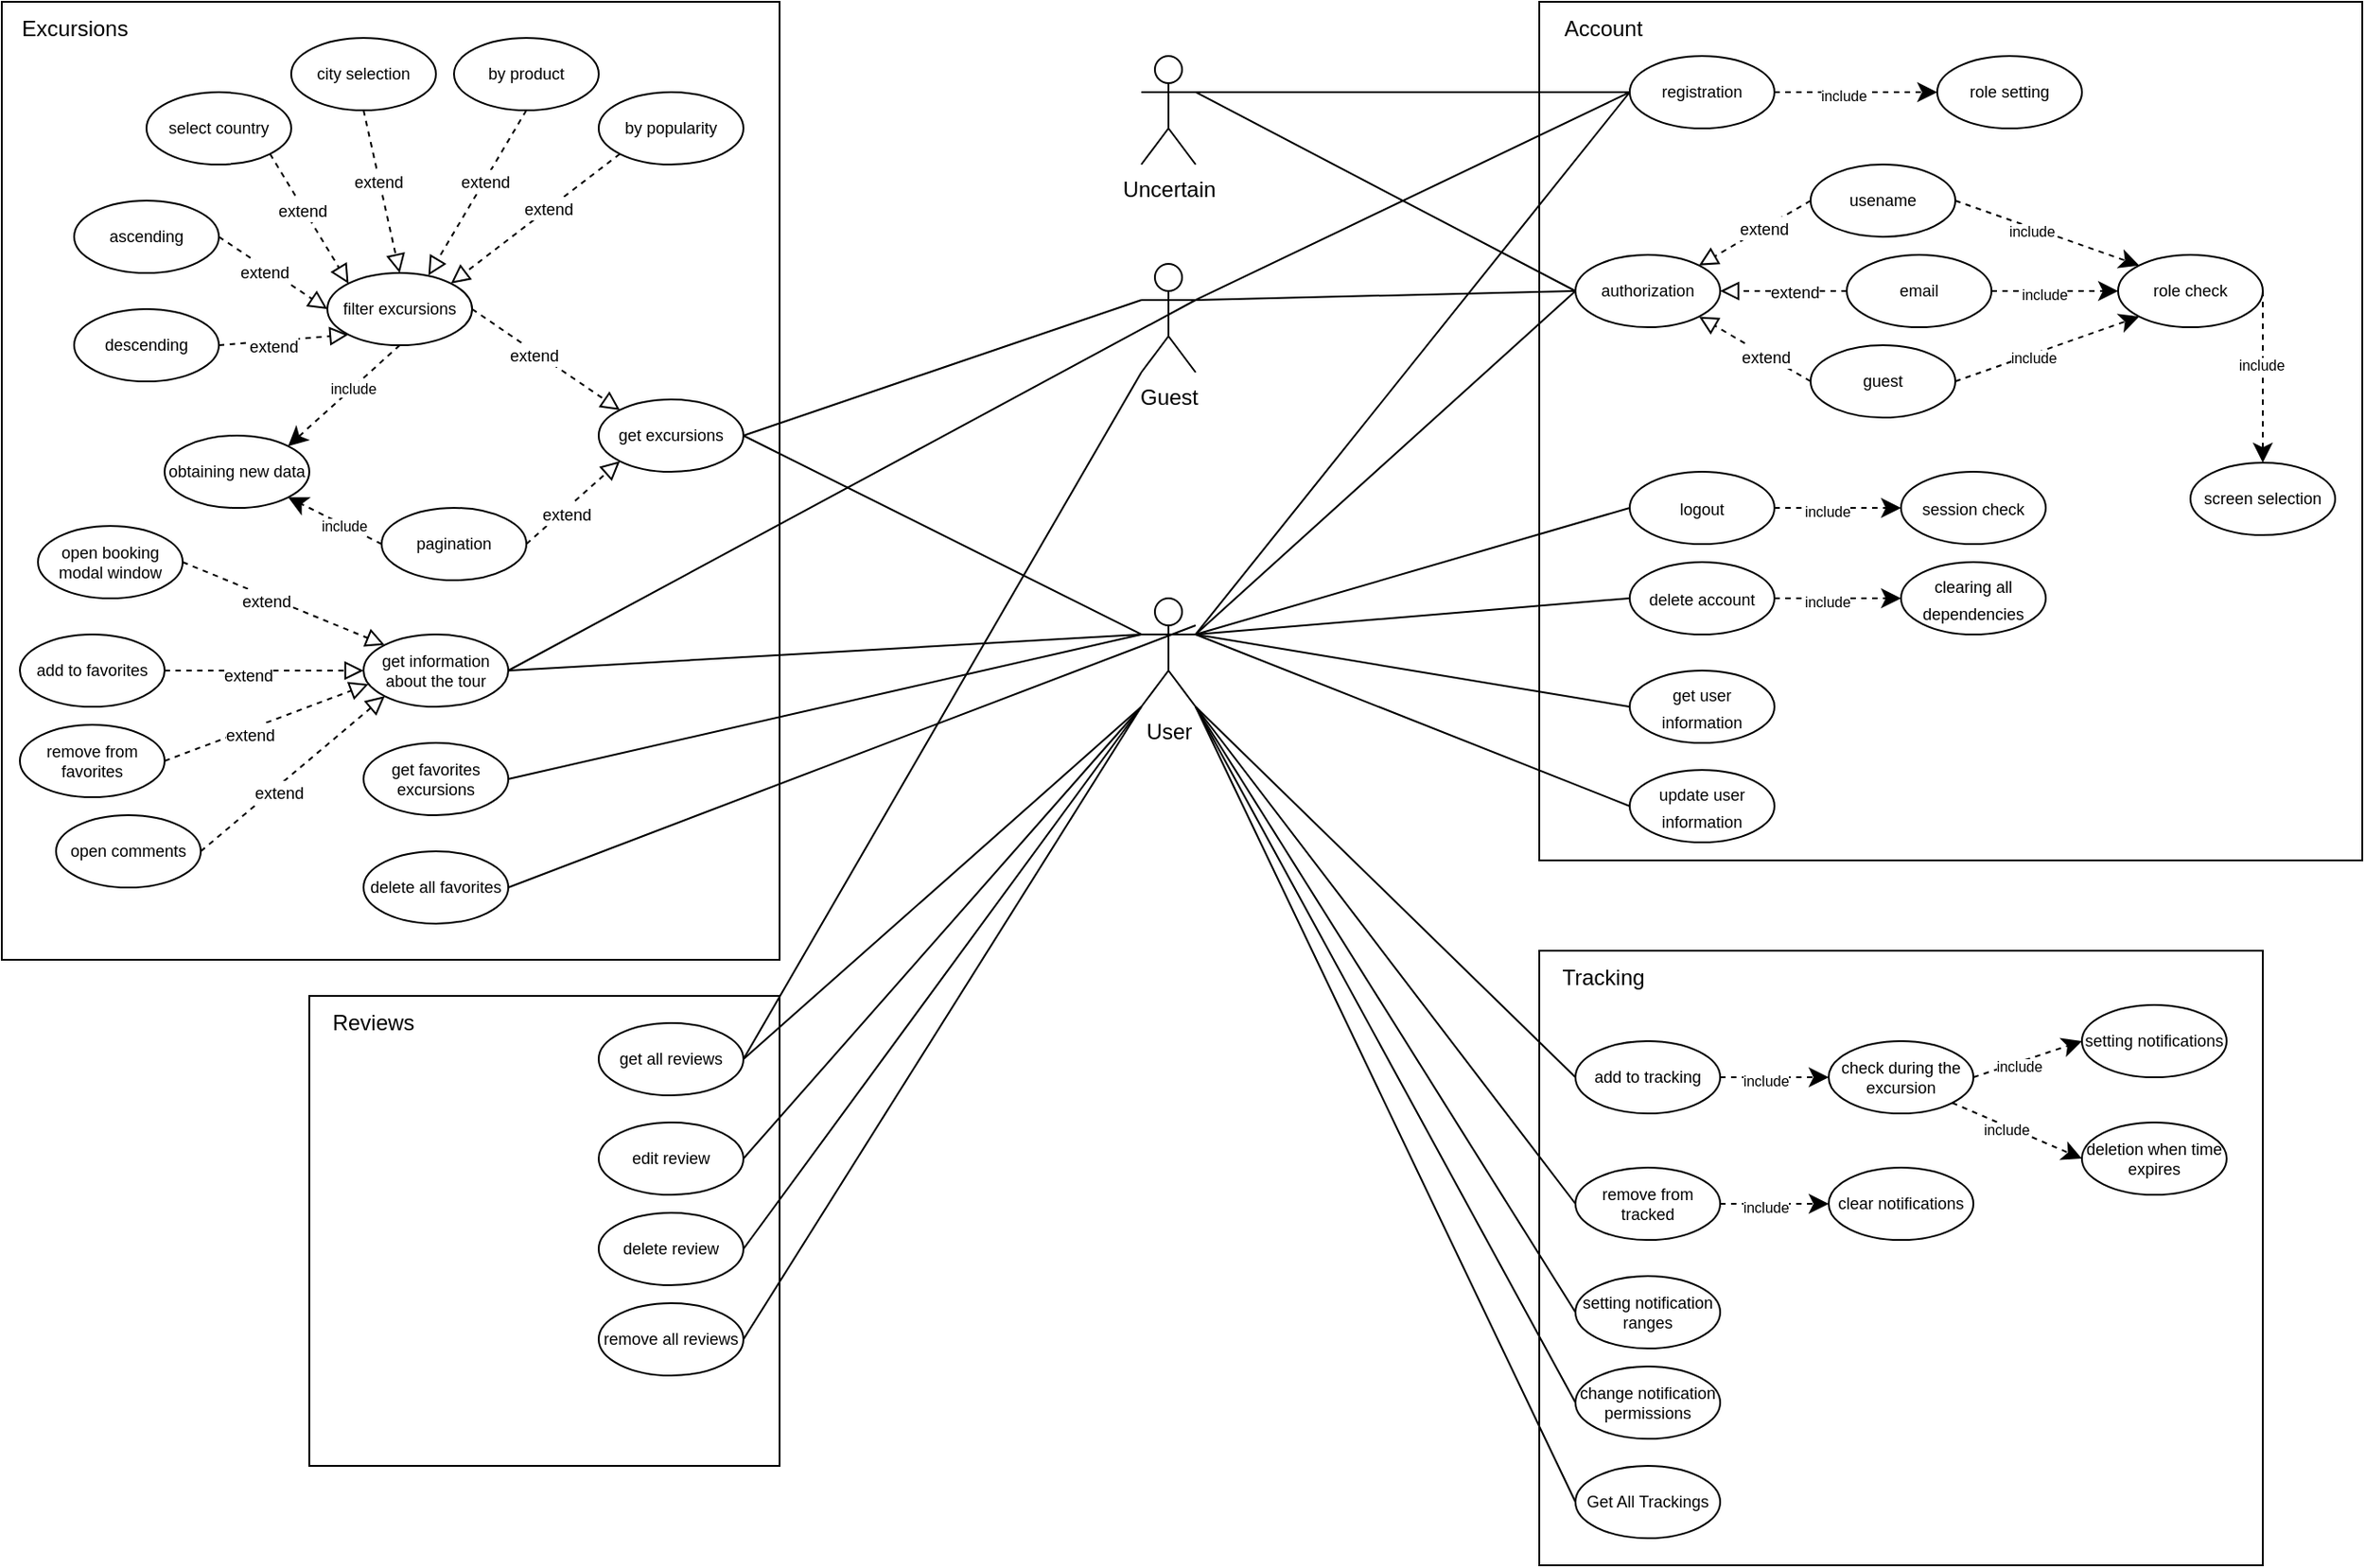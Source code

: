 <mxfile version="26.0.4">
  <diagram name="Страница — 1" id="2OBPxP7PNkvGcftw9HF-">
    <mxGraphModel dx="2514" dy="868" grid="1" gridSize="10" guides="1" tooltips="1" connect="1" arrows="1" fold="1" page="1" pageScale="1" pageWidth="827" pageHeight="1169" math="0" shadow="0">
      <root>
        <mxCell id="0" />
        <mxCell id="1" parent="0" />
        <mxCell id="ThtNLBCdlqUOlmanm6_U-172" value="" style="rounded=0;whiteSpace=wrap;html=1;" parent="1" vertex="1">
          <mxGeometry x="410" y="560" width="400" height="340" as="geometry" />
        </mxCell>
        <mxCell id="ThtNLBCdlqUOlmanm6_U-169" value="" style="rounded=0;whiteSpace=wrap;html=1;" parent="1" vertex="1">
          <mxGeometry x="410" y="35" width="455" height="475" as="geometry" />
        </mxCell>
        <mxCell id="ThtNLBCdlqUOlmanm6_U-167" value="" style="rounded=0;whiteSpace=wrap;html=1;" parent="1" vertex="1">
          <mxGeometry x="-440" y="35" width="430" height="530" as="geometry" />
        </mxCell>
        <mxCell id="ThtNLBCdlqUOlmanm6_U-164" value="" style="whiteSpace=wrap;html=1;aspect=fixed;" parent="1" vertex="1">
          <mxGeometry x="-270" y="585" width="260" height="260" as="geometry" />
        </mxCell>
        <mxCell id="ThtNLBCdlqUOlmanm6_U-4" style="rounded=0;orthogonalLoop=1;jettySize=auto;html=1;exitX=1;exitY=0.333;exitDx=0;exitDy=0;exitPerimeter=0;entryX=0;entryY=0.5;entryDx=0;entryDy=0;endArrow=none;endFill=0;" parent="1" source="ThtNLBCdlqUOlmanm6_U-1" target="ThtNLBCdlqUOlmanm6_U-2" edge="1">
          <mxGeometry relative="1" as="geometry" />
        </mxCell>
        <mxCell id="ThtNLBCdlqUOlmanm6_U-1" value="User" style="shape=umlActor;verticalLabelPosition=bottom;verticalAlign=top;html=1;outlineConnect=0;" parent="1" vertex="1">
          <mxGeometry x="190" y="365" width="30" height="60" as="geometry" />
        </mxCell>
        <mxCell id="ThtNLBCdlqUOlmanm6_U-2" value="&lt;font&gt;authorization&lt;/font&gt;" style="ellipse;whiteSpace=wrap;html=1;fontSize=9;" parent="1" vertex="1">
          <mxGeometry x="430" y="175" width="80" height="40" as="geometry" />
        </mxCell>
        <mxCell id="ThtNLBCdlqUOlmanm6_U-7" value="&lt;font&gt;usename&lt;/font&gt;" style="ellipse;whiteSpace=wrap;html=1;fontSize=9;" parent="1" vertex="1">
          <mxGeometry x="560" y="125" width="80" height="40" as="geometry" />
        </mxCell>
        <mxCell id="ThtNLBCdlqUOlmanm6_U-8" value="&lt;font&gt;email&lt;/font&gt;" style="ellipse;whiteSpace=wrap;html=1;fontSize=9;" parent="1" vertex="1">
          <mxGeometry x="580" y="175" width="80" height="40" as="geometry" />
        </mxCell>
        <mxCell id="ThtNLBCdlqUOlmanm6_U-11" value="&lt;font&gt;registration&lt;/font&gt;" style="ellipse;whiteSpace=wrap;html=1;fontSize=9;" parent="1" vertex="1">
          <mxGeometry x="460" y="65" width="80" height="40" as="geometry" />
        </mxCell>
        <mxCell id="ThtNLBCdlqUOlmanm6_U-12" style="rounded=0;orthogonalLoop=1;jettySize=auto;html=1;exitX=1;exitY=0.333;exitDx=0;exitDy=0;exitPerimeter=0;entryX=0;entryY=0.5;entryDx=0;entryDy=0;endArrow=none;endFill=0;" parent="1" source="ThtNLBCdlqUOlmanm6_U-1" target="ThtNLBCdlqUOlmanm6_U-11" edge="1">
          <mxGeometry relative="1" as="geometry">
            <mxPoint x="370" y="380" as="sourcePoint" />
            <mxPoint x="470" y="270" as="targetPoint" />
          </mxGeometry>
        </mxCell>
        <mxCell id="ThtNLBCdlqUOlmanm6_U-13" value="&lt;font&gt;guest&lt;/font&gt;" style="ellipse;whiteSpace=wrap;html=1;fontSize=9;" parent="1" vertex="1">
          <mxGeometry x="560" y="225" width="80" height="40" as="geometry" />
        </mxCell>
        <mxCell id="ThtNLBCdlqUOlmanm6_U-18" value="" style="endArrow=block;dashed=1;endFill=0;endSize=8;html=1;rounded=0;entryX=1;entryY=0;entryDx=0;entryDy=0;exitX=0;exitY=0.5;exitDx=0;exitDy=0;jumpSize=6;strokeWidth=1;startSize=6;" parent="1" source="ThtNLBCdlqUOlmanm6_U-7" target="ThtNLBCdlqUOlmanm6_U-2" edge="1">
          <mxGeometry width="160" relative="1" as="geometry">
            <mxPoint x="540" y="205" as="sourcePoint" />
            <mxPoint x="700" y="205" as="targetPoint" />
          </mxGeometry>
        </mxCell>
        <mxCell id="ThtNLBCdlqUOlmanm6_U-20" value="&lt;font style=&quot;font-size: 9px;&quot;&gt;extend&lt;/font&gt;" style="edgeLabel;html=1;align=center;verticalAlign=middle;resizable=0;points=[];" parent="ThtNLBCdlqUOlmanm6_U-18" vertex="1" connectable="0">
          <mxGeometry x="-0.172" y="-1" relative="1" as="geometry">
            <mxPoint y="1" as="offset" />
          </mxGeometry>
        </mxCell>
        <mxCell id="ThtNLBCdlqUOlmanm6_U-21" value="" style="endArrow=block;dashed=1;endFill=0;endSize=8;html=1;rounded=0;entryX=1;entryY=0.5;entryDx=0;entryDy=0;exitX=0;exitY=0.5;exitDx=0;exitDy=0;jumpSize=6;strokeWidth=1;startSize=6;" parent="1" source="ThtNLBCdlqUOlmanm6_U-8" target="ThtNLBCdlqUOlmanm6_U-2" edge="1">
          <mxGeometry width="160" relative="1" as="geometry">
            <mxPoint x="560" y="225" as="sourcePoint" />
            <mxPoint x="510" y="275" as="targetPoint" />
          </mxGeometry>
        </mxCell>
        <mxCell id="ThtNLBCdlqUOlmanm6_U-22" value="&lt;font style=&quot;font-size: 9px;&quot;&gt;extend&lt;/font&gt;" style="edgeLabel;html=1;align=center;verticalAlign=middle;resizable=0;points=[];" parent="ThtNLBCdlqUOlmanm6_U-21" vertex="1" connectable="0">
          <mxGeometry x="-0.172" y="-1" relative="1" as="geometry">
            <mxPoint y="1" as="offset" />
          </mxGeometry>
        </mxCell>
        <mxCell id="ThtNLBCdlqUOlmanm6_U-24" value="" style="endArrow=block;dashed=1;endFill=0;endSize=8;html=1;rounded=0;entryX=1;entryY=1;entryDx=0;entryDy=0;exitX=0;exitY=0.5;exitDx=0;exitDy=0;jumpSize=6;strokeWidth=1;startSize=6;" parent="1" source="ThtNLBCdlqUOlmanm6_U-13" target="ThtNLBCdlqUOlmanm6_U-2" edge="1">
          <mxGeometry width="160" relative="1" as="geometry">
            <mxPoint x="570" y="155" as="sourcePoint" />
            <mxPoint x="520" y="205" as="targetPoint" />
          </mxGeometry>
        </mxCell>
        <mxCell id="ThtNLBCdlqUOlmanm6_U-25" value="&lt;font style=&quot;font-size: 9px;&quot;&gt;extend&lt;/font&gt;" style="edgeLabel;html=1;align=center;verticalAlign=middle;resizable=0;points=[];" parent="ThtNLBCdlqUOlmanm6_U-24" vertex="1" connectable="0">
          <mxGeometry x="-0.172" y="-1" relative="1" as="geometry">
            <mxPoint y="1" as="offset" />
          </mxGeometry>
        </mxCell>
        <mxCell id="ThtNLBCdlqUOlmanm6_U-26" value="" style="endArrow=classic;dashed=1;endFill=1;endSize=8;html=1;rounded=0;entryX=0;entryY=1;entryDx=0;entryDy=0;exitX=1;exitY=0.5;exitDx=0;exitDy=0;jumpSize=6;strokeWidth=1;startSize=6;" parent="1" source="ThtNLBCdlqUOlmanm6_U-13" target="ThtNLBCdlqUOlmanm6_U-28" edge="1">
          <mxGeometry width="160" relative="1" as="geometry">
            <mxPoint x="770" y="325" as="sourcePoint" />
            <mxPoint x="720" y="275" as="targetPoint" />
          </mxGeometry>
        </mxCell>
        <mxCell id="ThtNLBCdlqUOlmanm6_U-27" value="&lt;font&gt;include&lt;/font&gt;" style="edgeLabel;html=1;align=center;verticalAlign=middle;resizable=0;points=[];fontSize=8;" parent="ThtNLBCdlqUOlmanm6_U-26" vertex="1" connectable="0">
          <mxGeometry x="-0.172" y="-1" relative="1" as="geometry">
            <mxPoint y="1" as="offset" />
          </mxGeometry>
        </mxCell>
        <mxCell id="ThtNLBCdlqUOlmanm6_U-28" value="&lt;font&gt;role check&lt;/font&gt;" style="ellipse;whiteSpace=wrap;html=1;fontSize=9;" parent="1" vertex="1">
          <mxGeometry x="730" y="175" width="80" height="40" as="geometry" />
        </mxCell>
        <mxCell id="ThtNLBCdlqUOlmanm6_U-30" value="" style="endArrow=classic;dashed=1;endFill=1;endSize=8;html=1;rounded=0;entryX=0;entryY=0.5;entryDx=0;entryDy=0;exitX=1;exitY=0.5;exitDx=0;exitDy=0;jumpSize=6;strokeWidth=1;startSize=6;" parent="1" source="ThtNLBCdlqUOlmanm6_U-8" target="ThtNLBCdlqUOlmanm6_U-28" edge="1">
          <mxGeometry width="160" relative="1" as="geometry">
            <mxPoint x="680" y="185" as="sourcePoint" />
            <mxPoint x="770" y="135" as="targetPoint" />
          </mxGeometry>
        </mxCell>
        <mxCell id="ThtNLBCdlqUOlmanm6_U-31" value="&lt;font&gt;include&lt;/font&gt;" style="edgeLabel;html=1;align=center;verticalAlign=middle;resizable=0;points=[];fontSize=8;" parent="ThtNLBCdlqUOlmanm6_U-30" vertex="1" connectable="0">
          <mxGeometry x="-0.172" y="-1" relative="1" as="geometry">
            <mxPoint y="1" as="offset" />
          </mxGeometry>
        </mxCell>
        <mxCell id="ThtNLBCdlqUOlmanm6_U-32" value="" style="endArrow=classic;dashed=1;endFill=1;endSize=8;html=1;rounded=0;entryX=0.5;entryY=0;entryDx=0;entryDy=0;exitX=1;exitY=0.5;exitDx=0;exitDy=0;jumpSize=6;strokeWidth=1;startSize=6;" parent="1" source="ThtNLBCdlqUOlmanm6_U-28" target="ThtNLBCdlqUOlmanm6_U-34" edge="1">
          <mxGeometry width="160" relative="1" as="geometry">
            <mxPoint x="797.0" y="129.14" as="sourcePoint" />
            <mxPoint x="898.716" y="164.998" as="targetPoint" />
          </mxGeometry>
        </mxCell>
        <mxCell id="ThtNLBCdlqUOlmanm6_U-33" value="&lt;font&gt;include&lt;/font&gt;" style="edgeLabel;html=1;align=center;verticalAlign=middle;resizable=0;points=[];fontSize=8;" parent="ThtNLBCdlqUOlmanm6_U-32" vertex="1" connectable="0">
          <mxGeometry x="-0.172" y="-1" relative="1" as="geometry">
            <mxPoint y="1" as="offset" />
          </mxGeometry>
        </mxCell>
        <mxCell id="ThtNLBCdlqUOlmanm6_U-34" value="&lt;font&gt;screen selection&lt;/font&gt;" style="ellipse;whiteSpace=wrap;html=1;fontSize=9;" parent="1" vertex="1">
          <mxGeometry x="770" y="290" width="80" height="40" as="geometry" />
        </mxCell>
        <mxCell id="ThtNLBCdlqUOlmanm6_U-35" value="" style="endArrow=classic;dashed=1;endFill=1;endSize=8;html=1;rounded=0;entryX=0;entryY=0;entryDx=0;entryDy=0;exitX=1;exitY=0.5;exitDx=0;exitDy=0;jumpSize=6;strokeWidth=1;startSize=6;" parent="1" source="ThtNLBCdlqUOlmanm6_U-7" target="ThtNLBCdlqUOlmanm6_U-28" edge="1">
          <mxGeometry width="160" relative="1" as="geometry">
            <mxPoint x="650" y="155" as="sourcePoint" />
            <mxPoint x="752" y="191" as="targetPoint" />
          </mxGeometry>
        </mxCell>
        <mxCell id="ThtNLBCdlqUOlmanm6_U-36" value="&lt;font&gt;include&lt;/font&gt;" style="edgeLabel;html=1;align=center;verticalAlign=middle;resizable=0;points=[];fontSize=8;" parent="ThtNLBCdlqUOlmanm6_U-35" vertex="1" connectable="0">
          <mxGeometry x="-0.172" y="-1" relative="1" as="geometry">
            <mxPoint y="1" as="offset" />
          </mxGeometry>
        </mxCell>
        <mxCell id="ThtNLBCdlqUOlmanm6_U-38" value="" style="endArrow=classic;dashed=1;endFill=1;endSize=8;html=1;rounded=0;jumpSize=6;strokeWidth=1;startSize=6;exitX=1;exitY=0.5;exitDx=0;exitDy=0;entryX=0;entryY=0.5;entryDx=0;entryDy=0;" parent="1" source="ThtNLBCdlqUOlmanm6_U-11" target="ThtNLBCdlqUOlmanm6_U-41" edge="1">
          <mxGeometry width="160" relative="1" as="geometry">
            <mxPoint x="650" y="85" as="sourcePoint" />
            <mxPoint x="660" y="115" as="targetPoint" />
          </mxGeometry>
        </mxCell>
        <mxCell id="ThtNLBCdlqUOlmanm6_U-39" value="&lt;font&gt;include&lt;/font&gt;" style="edgeLabel;html=1;align=center;verticalAlign=middle;resizable=0;points=[];fontSize=8;" parent="ThtNLBCdlqUOlmanm6_U-38" vertex="1" connectable="0">
          <mxGeometry x="-0.172" y="-1" relative="1" as="geometry">
            <mxPoint y="1" as="offset" />
          </mxGeometry>
        </mxCell>
        <mxCell id="ThtNLBCdlqUOlmanm6_U-41" value="&lt;font&gt;role setting&lt;/font&gt;" style="ellipse;whiteSpace=wrap;html=1;fontSize=9;" parent="1" vertex="1">
          <mxGeometry x="630" y="65" width="80" height="40" as="geometry" />
        </mxCell>
        <mxCell id="ThtNLBCdlqUOlmanm6_U-42" value="&lt;font style=&quot;font-size: 9px;&quot;&gt;logout&lt;/font&gt;" style="ellipse;whiteSpace=wrap;html=1;" parent="1" vertex="1">
          <mxGeometry x="460" y="295" width="80" height="40" as="geometry" />
        </mxCell>
        <mxCell id="ThtNLBCdlqUOlmanm6_U-43" value="&lt;font style=&quot;font-size: 9px;&quot;&gt;delete account&lt;/font&gt;" style="ellipse;whiteSpace=wrap;html=1;" parent="1" vertex="1">
          <mxGeometry x="460" y="345" width="80" height="40" as="geometry" />
        </mxCell>
        <mxCell id="ThtNLBCdlqUOlmanm6_U-44" style="rounded=0;orthogonalLoop=1;jettySize=auto;html=1;exitX=1;exitY=0.333;exitDx=0;exitDy=0;exitPerimeter=0;entryX=0;entryY=0.5;entryDx=0;entryDy=0;endArrow=none;endFill=0;" parent="1" source="ThtNLBCdlqUOlmanm6_U-1" target="ThtNLBCdlqUOlmanm6_U-42" edge="1">
          <mxGeometry relative="1" as="geometry">
            <mxPoint x="370" y="380" as="sourcePoint" />
            <mxPoint x="470" y="270" as="targetPoint" />
          </mxGeometry>
        </mxCell>
        <mxCell id="ThtNLBCdlqUOlmanm6_U-45" style="rounded=0;orthogonalLoop=1;jettySize=auto;html=1;exitX=1;exitY=0.333;exitDx=0;exitDy=0;exitPerimeter=0;entryX=0;entryY=0.5;entryDx=0;entryDy=0;endArrow=none;endFill=0;" parent="1" source="ThtNLBCdlqUOlmanm6_U-1" target="ThtNLBCdlqUOlmanm6_U-43" edge="1">
          <mxGeometry relative="1" as="geometry">
            <mxPoint x="370" y="380" as="sourcePoint" />
            <mxPoint x="470" y="410" as="targetPoint" />
          </mxGeometry>
        </mxCell>
        <mxCell id="ThtNLBCdlqUOlmanm6_U-46" value="" style="endArrow=classic;dashed=1;endFill=1;endSize=8;html=1;rounded=0;jumpSize=6;strokeWidth=1;startSize=6;exitX=1;exitY=0.5;exitDx=0;exitDy=0;entryX=0;entryY=0.5;entryDx=0;entryDy=0;" parent="1" source="ThtNLBCdlqUOlmanm6_U-42" target="ThtNLBCdlqUOlmanm6_U-48" edge="1">
          <mxGeometry width="160" relative="1" as="geometry">
            <mxPoint x="570" y="355" as="sourcePoint" />
            <mxPoint x="660" y="345" as="targetPoint" />
          </mxGeometry>
        </mxCell>
        <mxCell id="ThtNLBCdlqUOlmanm6_U-47" value="&lt;font&gt;include&lt;/font&gt;" style="edgeLabel;html=1;align=center;verticalAlign=middle;resizable=0;points=[];fontSize=8;" parent="ThtNLBCdlqUOlmanm6_U-46" vertex="1" connectable="0">
          <mxGeometry x="-0.172" y="-1" relative="1" as="geometry">
            <mxPoint y="1" as="offset" />
          </mxGeometry>
        </mxCell>
        <mxCell id="ThtNLBCdlqUOlmanm6_U-48" value="&lt;font style=&quot;font-size: 9px;&quot;&gt;session check&lt;/font&gt;" style="ellipse;whiteSpace=wrap;html=1;" parent="1" vertex="1">
          <mxGeometry x="610" y="295" width="80" height="40" as="geometry" />
        </mxCell>
        <mxCell id="ThtNLBCdlqUOlmanm6_U-49" value="" style="endArrow=classic;dashed=1;endFill=1;endSize=8;html=1;rounded=0;jumpSize=6;strokeWidth=1;startSize=6;exitX=1;exitY=0.5;exitDx=0;exitDy=0;entryX=0;entryY=0.5;entryDx=0;entryDy=0;" parent="1" source="ThtNLBCdlqUOlmanm6_U-43" target="ThtNLBCdlqUOlmanm6_U-51" edge="1">
          <mxGeometry width="160" relative="1" as="geometry">
            <mxPoint x="550" y="335" as="sourcePoint" />
            <mxPoint x="620" y="335" as="targetPoint" />
          </mxGeometry>
        </mxCell>
        <mxCell id="ThtNLBCdlqUOlmanm6_U-50" value="&lt;font&gt;include&lt;/font&gt;" style="edgeLabel;html=1;align=center;verticalAlign=middle;resizable=0;points=[];fontSize=8;" parent="ThtNLBCdlqUOlmanm6_U-49" vertex="1" connectable="0">
          <mxGeometry x="-0.172" y="-1" relative="1" as="geometry">
            <mxPoint y="1" as="offset" />
          </mxGeometry>
        </mxCell>
        <mxCell id="ThtNLBCdlqUOlmanm6_U-51" value="&lt;font style=&quot;font-size: 9px;&quot;&gt;clearing all dependencies&lt;/font&gt;" style="ellipse;whiteSpace=wrap;html=1;" parent="1" vertex="1">
          <mxGeometry x="610" y="345" width="80" height="40" as="geometry" />
        </mxCell>
        <mxCell id="ThtNLBCdlqUOlmanm6_U-52" value="&lt;font style=&quot;font-size: 9px;&quot;&gt;get user information&lt;/font&gt;" style="ellipse;whiteSpace=wrap;html=1;" parent="1" vertex="1">
          <mxGeometry x="460" y="405" width="80" height="40" as="geometry" />
        </mxCell>
        <mxCell id="ThtNLBCdlqUOlmanm6_U-53" style="rounded=0;orthogonalLoop=1;jettySize=auto;html=1;exitX=1;exitY=0.333;exitDx=0;exitDy=0;exitPerimeter=0;entryX=0;entryY=0.5;entryDx=0;entryDy=0;endArrow=none;endFill=0;" parent="1" source="ThtNLBCdlqUOlmanm6_U-1" target="ThtNLBCdlqUOlmanm6_U-52" edge="1">
          <mxGeometry relative="1" as="geometry">
            <mxPoint x="370" y="380" as="sourcePoint" />
            <mxPoint x="470" y="460" as="targetPoint" />
          </mxGeometry>
        </mxCell>
        <mxCell id="ThtNLBCdlqUOlmanm6_U-54" value="&lt;font style=&quot;font-size: 9px;&quot;&gt;update user information&lt;/font&gt;" style="ellipse;whiteSpace=wrap;html=1;" parent="1" vertex="1">
          <mxGeometry x="460" y="460" width="80" height="40" as="geometry" />
        </mxCell>
        <mxCell id="ThtNLBCdlqUOlmanm6_U-55" style="rounded=0;orthogonalLoop=1;jettySize=auto;html=1;endArrow=none;endFill=0;exitX=1;exitY=0.333;exitDx=0;exitDy=0;exitPerimeter=0;entryX=0;entryY=0.5;entryDx=0;entryDy=0;" parent="1" source="ThtNLBCdlqUOlmanm6_U-1" target="ThtNLBCdlqUOlmanm6_U-54" edge="1">
          <mxGeometry relative="1" as="geometry">
            <mxPoint x="370" y="440" as="sourcePoint" />
            <mxPoint x="460" y="600" as="targetPoint" />
          </mxGeometry>
        </mxCell>
        <mxCell id="ThtNLBCdlqUOlmanm6_U-56" value="Guest" style="shape=umlActor;verticalLabelPosition=bottom;verticalAlign=top;html=1;outlineConnect=0;" parent="1" vertex="1">
          <mxGeometry x="190" y="180" width="30" height="60" as="geometry" />
        </mxCell>
        <mxCell id="ThtNLBCdlqUOlmanm6_U-59" value="Uncertain" style="shape=umlActor;verticalLabelPosition=bottom;verticalAlign=top;html=1;outlineConnect=0;" parent="1" vertex="1">
          <mxGeometry x="190" y="65" width="30" height="60" as="geometry" />
        </mxCell>
        <mxCell id="ThtNLBCdlqUOlmanm6_U-62" style="rounded=0;orthogonalLoop=1;jettySize=auto;html=1;exitX=1;exitY=0.333;exitDx=0;exitDy=0;exitPerimeter=0;entryX=0;entryY=0.5;entryDx=0;entryDy=0;endArrow=none;endFill=0;" parent="1" source="ThtNLBCdlqUOlmanm6_U-59" target="ThtNLBCdlqUOlmanm6_U-11" edge="1">
          <mxGeometry relative="1" as="geometry">
            <mxPoint x="370" y="380" as="sourcePoint" />
            <mxPoint x="470" y="150" as="targetPoint" />
          </mxGeometry>
        </mxCell>
        <mxCell id="ThtNLBCdlqUOlmanm6_U-63" style="rounded=0;orthogonalLoop=1;jettySize=auto;html=1;exitX=1;exitY=0.333;exitDx=0;exitDy=0;exitPerimeter=0;entryX=0;entryY=0.5;entryDx=0;entryDy=0;endArrow=none;endFill=0;" parent="1" source="ThtNLBCdlqUOlmanm6_U-59" target="ThtNLBCdlqUOlmanm6_U-2" edge="1">
          <mxGeometry relative="1" as="geometry">
            <mxPoint x="360" y="220" as="sourcePoint" />
            <mxPoint x="470" y="380" as="targetPoint" />
          </mxGeometry>
        </mxCell>
        <mxCell id="ThtNLBCdlqUOlmanm6_U-65" style="rounded=0;orthogonalLoop=1;jettySize=auto;html=1;exitX=1;exitY=0.333;exitDx=0;exitDy=0;exitPerimeter=0;entryX=0;entryY=0.5;entryDx=0;entryDy=0;endArrow=none;endFill=0;" parent="1" source="ThtNLBCdlqUOlmanm6_U-56" target="ThtNLBCdlqUOlmanm6_U-11" edge="1">
          <mxGeometry relative="1" as="geometry">
            <mxPoint x="370" y="210" as="sourcePoint" />
            <mxPoint x="470" y="150" as="targetPoint" />
          </mxGeometry>
        </mxCell>
        <mxCell id="ThtNLBCdlqUOlmanm6_U-66" style="rounded=0;orthogonalLoop=1;jettySize=auto;html=1;exitX=1;exitY=0.333;exitDx=0;exitDy=0;exitPerimeter=0;entryX=0;entryY=0.5;entryDx=0;entryDy=0;endArrow=none;endFill=0;" parent="1" source="ThtNLBCdlqUOlmanm6_U-56" target="ThtNLBCdlqUOlmanm6_U-2" edge="1">
          <mxGeometry relative="1" as="geometry">
            <mxPoint x="245" y="220" as="sourcePoint" />
            <mxPoint x="470" y="150" as="targetPoint" />
          </mxGeometry>
        </mxCell>
        <mxCell id="ThtNLBCdlqUOlmanm6_U-67" value="&lt;font&gt;get excursions&lt;/font&gt;" style="ellipse;whiteSpace=wrap;html=1;fontSize=9;" parent="1" vertex="1">
          <mxGeometry x="-110" y="255" width="80" height="40" as="geometry" />
        </mxCell>
        <mxCell id="ThtNLBCdlqUOlmanm6_U-72" style="rounded=0;orthogonalLoop=1;jettySize=auto;html=1;exitX=1;exitY=0.5;exitDx=0;exitDy=0;entryX=0;entryY=0.333;entryDx=0;entryDy=0;endArrow=none;endFill=0;entryPerimeter=0;" parent="1" source="ThtNLBCdlqUOlmanm6_U-67" target="ThtNLBCdlqUOlmanm6_U-56" edge="1">
          <mxGeometry relative="1" as="geometry">
            <mxPoint x="245" y="220" as="sourcePoint" />
            <mxPoint x="470" y="270" as="targetPoint" />
          </mxGeometry>
        </mxCell>
        <mxCell id="ThtNLBCdlqUOlmanm6_U-73" style="rounded=0;orthogonalLoop=1;jettySize=auto;html=1;exitX=1;exitY=0.5;exitDx=0;exitDy=0;entryX=0;entryY=0.333;entryDx=0;entryDy=0;endArrow=none;endFill=0;entryPerimeter=0;" parent="1" source="ThtNLBCdlqUOlmanm6_U-67" target="ThtNLBCdlqUOlmanm6_U-1" edge="1">
          <mxGeometry relative="1" as="geometry">
            <mxPoint x="110" y="280" as="sourcePoint" />
            <mxPoint x="230" y="210" as="targetPoint" />
          </mxGeometry>
        </mxCell>
        <mxCell id="ThtNLBCdlqUOlmanm6_U-74" value="filter excursions" style="ellipse;whiteSpace=wrap;html=1;fontSize=9;" parent="1" vertex="1">
          <mxGeometry x="-260" y="185" width="80" height="40" as="geometry" />
        </mxCell>
        <mxCell id="ThtNLBCdlqUOlmanm6_U-78" value="city ​​selection" style="ellipse;whiteSpace=wrap;html=1;fontSize=9;" parent="1" vertex="1">
          <mxGeometry x="-280" y="55" width="80" height="40" as="geometry" />
        </mxCell>
        <mxCell id="ThtNLBCdlqUOlmanm6_U-79" value="select country" style="ellipse;whiteSpace=wrap;html=1;fontSize=9;" parent="1" vertex="1">
          <mxGeometry x="-360" y="85" width="80" height="40" as="geometry" />
        </mxCell>
        <mxCell id="ThtNLBCdlqUOlmanm6_U-80" value="ascending" style="ellipse;whiteSpace=wrap;html=1;fontSize=9;" parent="1" vertex="1">
          <mxGeometry x="-400" y="145" width="80" height="40" as="geometry" />
        </mxCell>
        <mxCell id="ThtNLBCdlqUOlmanm6_U-81" value="descending" style="ellipse;whiteSpace=wrap;html=1;fontSize=9;" parent="1" vertex="1">
          <mxGeometry x="-400" y="205" width="80" height="40" as="geometry" />
        </mxCell>
        <mxCell id="ThtNLBCdlqUOlmanm6_U-82" value="by popularity" style="ellipse;whiteSpace=wrap;html=1;fontSize=9;" parent="1" vertex="1">
          <mxGeometry x="-110" y="85" width="80" height="40" as="geometry" />
        </mxCell>
        <mxCell id="ThtNLBCdlqUOlmanm6_U-83" value="by product" style="ellipse;whiteSpace=wrap;html=1;fontSize=9;" parent="1" vertex="1">
          <mxGeometry x="-190" y="55" width="80" height="40" as="geometry" />
        </mxCell>
        <mxCell id="ThtNLBCdlqUOlmanm6_U-84" value="" style="endArrow=block;dashed=1;endFill=0;endSize=8;html=1;rounded=0;entryX=0.5;entryY=0;entryDx=0;entryDy=0;exitX=0.5;exitY=1;exitDx=0;exitDy=0;jumpSize=6;strokeWidth=1;startSize=6;" parent="1" source="ThtNLBCdlqUOlmanm6_U-78" target="ThtNLBCdlqUOlmanm6_U-74" edge="1">
          <mxGeometry width="160" relative="1" as="geometry">
            <mxPoint x="-158" y="109" as="sourcePoint" />
            <mxPoint x="-220" y="145" as="targetPoint" />
          </mxGeometry>
        </mxCell>
        <mxCell id="ThtNLBCdlqUOlmanm6_U-85" value="&lt;font style=&quot;font-size: 9px;&quot;&gt;extend&lt;/font&gt;" style="edgeLabel;html=1;align=center;verticalAlign=middle;resizable=0;points=[];" parent="ThtNLBCdlqUOlmanm6_U-84" vertex="1" connectable="0">
          <mxGeometry x="-0.172" y="-1" relative="1" as="geometry">
            <mxPoint y="1" as="offset" />
          </mxGeometry>
        </mxCell>
        <mxCell id="ThtNLBCdlqUOlmanm6_U-86" value="" style="endArrow=block;dashed=1;endFill=0;endSize=8;html=1;rounded=0;entryX=0;entryY=0;entryDx=0;entryDy=0;exitX=1;exitY=1;exitDx=0;exitDy=0;jumpSize=6;strokeWidth=1;startSize=6;" parent="1" source="ThtNLBCdlqUOlmanm6_U-79" target="ThtNLBCdlqUOlmanm6_U-74" edge="1">
          <mxGeometry width="160" relative="1" as="geometry">
            <mxPoint x="-230" y="105" as="sourcePoint" />
            <mxPoint x="-210" y="195" as="targetPoint" />
          </mxGeometry>
        </mxCell>
        <mxCell id="ThtNLBCdlqUOlmanm6_U-87" value="&lt;font style=&quot;font-size: 9px;&quot;&gt;extend&lt;/font&gt;" style="edgeLabel;html=1;align=center;verticalAlign=middle;resizable=0;points=[];" parent="ThtNLBCdlqUOlmanm6_U-86" vertex="1" connectable="0">
          <mxGeometry x="-0.172" y="-1" relative="1" as="geometry">
            <mxPoint y="1" as="offset" />
          </mxGeometry>
        </mxCell>
        <mxCell id="ThtNLBCdlqUOlmanm6_U-88" value="" style="endArrow=block;dashed=1;endFill=0;endSize=8;html=1;rounded=0;entryX=0;entryY=0.5;entryDx=0;entryDy=0;exitX=1;exitY=0.5;exitDx=0;exitDy=0;jumpSize=6;strokeWidth=1;startSize=6;" parent="1" source="ThtNLBCdlqUOlmanm6_U-80" target="ThtNLBCdlqUOlmanm6_U-74" edge="1">
          <mxGeometry width="160" relative="1" as="geometry">
            <mxPoint x="-282" y="129" as="sourcePoint" />
            <mxPoint x="-238" y="201" as="targetPoint" />
          </mxGeometry>
        </mxCell>
        <mxCell id="ThtNLBCdlqUOlmanm6_U-89" value="&lt;font style=&quot;font-size: 9px;&quot;&gt;extend&lt;/font&gt;" style="edgeLabel;html=1;align=center;verticalAlign=middle;resizable=0;points=[];" parent="ThtNLBCdlqUOlmanm6_U-88" vertex="1" connectable="0">
          <mxGeometry x="-0.172" y="-1" relative="1" as="geometry">
            <mxPoint y="1" as="offset" />
          </mxGeometry>
        </mxCell>
        <mxCell id="ThtNLBCdlqUOlmanm6_U-90" value="" style="endArrow=block;dashed=1;endFill=0;endSize=8;html=1;rounded=0;entryX=0;entryY=1;entryDx=0;entryDy=0;exitX=1;exitY=0.5;exitDx=0;exitDy=0;jumpSize=6;strokeWidth=1;startSize=6;" parent="1" source="ThtNLBCdlqUOlmanm6_U-81" target="ThtNLBCdlqUOlmanm6_U-74" edge="1">
          <mxGeometry width="160" relative="1" as="geometry">
            <mxPoint x="-310" y="175" as="sourcePoint" />
            <mxPoint x="-250" y="215" as="targetPoint" />
          </mxGeometry>
        </mxCell>
        <mxCell id="ThtNLBCdlqUOlmanm6_U-91" value="&lt;font style=&quot;font-size: 9px;&quot;&gt;extend&lt;/font&gt;" style="edgeLabel;html=1;align=center;verticalAlign=middle;resizable=0;points=[];" parent="ThtNLBCdlqUOlmanm6_U-90" vertex="1" connectable="0">
          <mxGeometry x="-0.172" y="-1" relative="1" as="geometry">
            <mxPoint y="1" as="offset" />
          </mxGeometry>
        </mxCell>
        <mxCell id="ThtNLBCdlqUOlmanm6_U-93" value="" style="endArrow=block;dashed=1;endFill=0;endSize=8;html=1;rounded=0;entryX=1;entryY=0;entryDx=0;entryDy=0;exitX=0;exitY=1;exitDx=0;exitDy=0;jumpSize=6;strokeWidth=1;startSize=6;" parent="1" source="ThtNLBCdlqUOlmanm6_U-82" target="ThtNLBCdlqUOlmanm6_U-74" edge="1">
          <mxGeometry width="160" relative="1" as="geometry">
            <mxPoint x="-310" y="235" as="sourcePoint" />
            <mxPoint x="-238" y="229" as="targetPoint" />
          </mxGeometry>
        </mxCell>
        <mxCell id="ThtNLBCdlqUOlmanm6_U-94" value="&lt;font style=&quot;font-size: 9px;&quot;&gt;extend&lt;/font&gt;" style="edgeLabel;html=1;align=center;verticalAlign=middle;resizable=0;points=[];" parent="ThtNLBCdlqUOlmanm6_U-93" vertex="1" connectable="0">
          <mxGeometry x="-0.172" y="-1" relative="1" as="geometry">
            <mxPoint y="1" as="offset" />
          </mxGeometry>
        </mxCell>
        <mxCell id="ThtNLBCdlqUOlmanm6_U-95" value="" style="endArrow=block;dashed=1;endFill=0;endSize=8;html=1;rounded=0;entryX=0.698;entryY=0.035;entryDx=0;entryDy=0;exitX=0.5;exitY=1;exitDx=0;exitDy=0;jumpSize=6;strokeWidth=1;startSize=6;entryPerimeter=0;" parent="1" source="ThtNLBCdlqUOlmanm6_U-83" target="ThtNLBCdlqUOlmanm6_U-74" edge="1">
          <mxGeometry width="160" relative="1" as="geometry">
            <mxPoint x="-290" y="285" as="sourcePoint" />
            <mxPoint x="-210" y="235" as="targetPoint" />
          </mxGeometry>
        </mxCell>
        <mxCell id="ThtNLBCdlqUOlmanm6_U-96" value="&lt;font style=&quot;font-size: 9px;&quot;&gt;extend&lt;/font&gt;" style="edgeLabel;html=1;align=center;verticalAlign=middle;resizable=0;points=[];" parent="ThtNLBCdlqUOlmanm6_U-95" vertex="1" connectable="0">
          <mxGeometry x="-0.172" y="-1" relative="1" as="geometry">
            <mxPoint y="1" as="offset" />
          </mxGeometry>
        </mxCell>
        <mxCell id="ThtNLBCdlqUOlmanm6_U-99" value="pagination" style="ellipse;whiteSpace=wrap;html=1;fontSize=9;" parent="1" vertex="1">
          <mxGeometry x="-230" y="315" width="80" height="40" as="geometry" />
        </mxCell>
        <mxCell id="ThtNLBCdlqUOlmanm6_U-100" value="" style="endArrow=block;dashed=1;endFill=0;endSize=8;html=1;rounded=0;entryX=0;entryY=0;entryDx=0;entryDy=0;exitX=1;exitY=0.5;exitDx=0;exitDy=0;jumpSize=6;strokeWidth=1;startSize=6;" parent="1" source="ThtNLBCdlqUOlmanm6_U-74" target="ThtNLBCdlqUOlmanm6_U-67" edge="1">
          <mxGeometry width="160" relative="1" as="geometry">
            <mxPoint x="-16" y="153" as="sourcePoint" />
            <mxPoint x="-110" y="225" as="targetPoint" />
          </mxGeometry>
        </mxCell>
        <mxCell id="ThtNLBCdlqUOlmanm6_U-101" value="&lt;font style=&quot;font-size: 9px;&quot;&gt;extend&lt;/font&gt;" style="edgeLabel;html=1;align=center;verticalAlign=middle;resizable=0;points=[];" parent="ThtNLBCdlqUOlmanm6_U-100" vertex="1" connectable="0">
          <mxGeometry x="-0.172" y="-1" relative="1" as="geometry">
            <mxPoint y="1" as="offset" />
          </mxGeometry>
        </mxCell>
        <mxCell id="ThtNLBCdlqUOlmanm6_U-102" value="" style="endArrow=block;dashed=1;endFill=0;endSize=8;html=1;rounded=0;entryX=0;entryY=1;entryDx=0;entryDy=0;exitX=1;exitY=0.5;exitDx=0;exitDy=0;jumpSize=6;strokeWidth=1;startSize=6;" parent="1" source="ThtNLBCdlqUOlmanm6_U-99" target="ThtNLBCdlqUOlmanm6_U-67" edge="1">
          <mxGeometry width="160" relative="1" as="geometry">
            <mxPoint x="-170" y="215" as="sourcePoint" />
            <mxPoint x="-88" y="271" as="targetPoint" />
          </mxGeometry>
        </mxCell>
        <mxCell id="ThtNLBCdlqUOlmanm6_U-103" value="&lt;font style=&quot;font-size: 9px;&quot;&gt;extend&lt;/font&gt;" style="edgeLabel;html=1;align=center;verticalAlign=middle;resizable=0;points=[];" parent="ThtNLBCdlqUOlmanm6_U-102" vertex="1" connectable="0">
          <mxGeometry x="-0.172" y="-1" relative="1" as="geometry">
            <mxPoint y="1" as="offset" />
          </mxGeometry>
        </mxCell>
        <mxCell id="ThtNLBCdlqUOlmanm6_U-104" value="obtaining new data" style="ellipse;whiteSpace=wrap;html=1;fontSize=9;" parent="1" vertex="1">
          <mxGeometry x="-350" y="275" width="80" height="40" as="geometry" />
        </mxCell>
        <mxCell id="ThtNLBCdlqUOlmanm6_U-105" value="" style="endArrow=classic;dashed=1;endFill=1;endSize=8;html=1;rounded=0;jumpSize=6;strokeWidth=1;startSize=6;exitX=0.5;exitY=1;exitDx=0;exitDy=0;entryX=1;entryY=0;entryDx=0;entryDy=0;" parent="1" source="ThtNLBCdlqUOlmanm6_U-74" target="ThtNLBCdlqUOlmanm6_U-104" edge="1">
          <mxGeometry width="160" relative="1" as="geometry">
            <mxPoint x="-275" y="284.31" as="sourcePoint" />
            <mxPoint x="-205" y="284.31" as="targetPoint" />
          </mxGeometry>
        </mxCell>
        <mxCell id="ThtNLBCdlqUOlmanm6_U-106" value="&lt;font&gt;include&lt;/font&gt;" style="edgeLabel;html=1;align=center;verticalAlign=middle;resizable=0;points=[];fontSize=8;" parent="ThtNLBCdlqUOlmanm6_U-105" vertex="1" connectable="0">
          <mxGeometry x="-0.172" y="-1" relative="1" as="geometry">
            <mxPoint y="1" as="offset" />
          </mxGeometry>
        </mxCell>
        <mxCell id="ThtNLBCdlqUOlmanm6_U-107" value="" style="endArrow=classic;dashed=1;endFill=1;endSize=8;html=1;rounded=0;jumpSize=6;strokeWidth=1;startSize=6;exitX=0;exitY=0.5;exitDx=0;exitDy=0;entryX=1;entryY=1;entryDx=0;entryDy=0;" parent="1" source="ThtNLBCdlqUOlmanm6_U-99" target="ThtNLBCdlqUOlmanm6_U-104" edge="1">
          <mxGeometry width="160" relative="1" as="geometry">
            <mxPoint x="-210" y="235" as="sourcePoint" />
            <mxPoint x="-320" y="285" as="targetPoint" />
          </mxGeometry>
        </mxCell>
        <mxCell id="ThtNLBCdlqUOlmanm6_U-108" value="&lt;font&gt;include&lt;/font&gt;" style="edgeLabel;html=1;align=center;verticalAlign=middle;resizable=0;points=[];fontSize=8;" parent="ThtNLBCdlqUOlmanm6_U-107" vertex="1" connectable="0">
          <mxGeometry x="-0.172" y="-1" relative="1" as="geometry">
            <mxPoint y="1" as="offset" />
          </mxGeometry>
        </mxCell>
        <mxCell id="ThtNLBCdlqUOlmanm6_U-109" value="&lt;font&gt;get favorites excursions&lt;/font&gt;" style="ellipse;whiteSpace=wrap;html=1;fontSize=9;" parent="1" vertex="1">
          <mxGeometry x="-240" y="445" width="80" height="40" as="geometry" />
        </mxCell>
        <mxCell id="ThtNLBCdlqUOlmanm6_U-110" style="rounded=0;orthogonalLoop=1;jettySize=auto;html=1;exitX=1;exitY=0.5;exitDx=0;exitDy=0;entryX=0;entryY=0.333;entryDx=0;entryDy=0;endArrow=none;endFill=0;entryPerimeter=0;" parent="1" source="ThtNLBCdlqUOlmanm6_U-109" target="ThtNLBCdlqUOlmanm6_U-1" edge="1">
          <mxGeometry relative="1" as="geometry">
            <mxPoint x="110" y="280" as="sourcePoint" />
            <mxPoint x="230" y="390" as="targetPoint" />
          </mxGeometry>
        </mxCell>
        <mxCell id="ThtNLBCdlqUOlmanm6_U-113" value="delete all favorites" style="ellipse;whiteSpace=wrap;html=1;fontSize=9;" parent="1" vertex="1">
          <mxGeometry x="-240" y="505" width="80" height="40" as="geometry" />
        </mxCell>
        <mxCell id="ThtNLBCdlqUOlmanm6_U-114" style="rounded=0;orthogonalLoop=1;jettySize=auto;html=1;exitX=1;exitY=0.5;exitDx=0;exitDy=0;endArrow=none;endFill=0;" parent="1" source="ThtNLBCdlqUOlmanm6_U-113" edge="1">
          <mxGeometry relative="1" as="geometry">
            <mxPoint x="110" y="440" as="sourcePoint" />
            <mxPoint x="220" y="380" as="targetPoint" />
          </mxGeometry>
        </mxCell>
        <mxCell id="ThtNLBCdlqUOlmanm6_U-115" value="get information about the tour" style="ellipse;whiteSpace=wrap;html=1;fontSize=9;" parent="1" vertex="1">
          <mxGeometry x="-240" y="385" width="80" height="40" as="geometry" />
        </mxCell>
        <mxCell id="ThtNLBCdlqUOlmanm6_U-116" style="rounded=0;orthogonalLoop=1;jettySize=auto;html=1;exitX=1;exitY=0.5;exitDx=0;exitDy=0;endArrow=none;endFill=0;" parent="1" source="ThtNLBCdlqUOlmanm6_U-115" edge="1">
          <mxGeometry relative="1" as="geometry">
            <mxPoint x="110" y="280" as="sourcePoint" />
            <mxPoint x="220" y="200" as="targetPoint" />
          </mxGeometry>
        </mxCell>
        <mxCell id="ThtNLBCdlqUOlmanm6_U-117" value="open booking modal window" style="ellipse;whiteSpace=wrap;html=1;fontSize=9;" parent="1" vertex="1">
          <mxGeometry x="-420" y="325" width="80" height="40" as="geometry" />
        </mxCell>
        <mxCell id="ThtNLBCdlqUOlmanm6_U-118" value="add to favorites" style="ellipse;whiteSpace=wrap;html=1;fontSize=9;" parent="1" vertex="1">
          <mxGeometry x="-430" y="385" width="80" height="40" as="geometry" />
        </mxCell>
        <mxCell id="ThtNLBCdlqUOlmanm6_U-119" value="remove from favorites" style="ellipse;whiteSpace=wrap;html=1;fontSize=9;" parent="1" vertex="1">
          <mxGeometry x="-430" y="435" width="80" height="40" as="geometry" />
        </mxCell>
        <mxCell id="ThtNLBCdlqUOlmanm6_U-120" value="open comments" style="ellipse;whiteSpace=wrap;html=1;fontSize=9;" parent="1" vertex="1">
          <mxGeometry x="-410" y="485" width="80" height="40" as="geometry" />
        </mxCell>
        <mxCell id="ThtNLBCdlqUOlmanm6_U-122" value="" style="endArrow=block;dashed=1;endFill=0;endSize=8;html=1;rounded=0;entryX=0;entryY=0;entryDx=0;entryDy=0;exitX=1;exitY=0.5;exitDx=0;exitDy=0;jumpSize=6;strokeWidth=1;startSize=6;" parent="1" source="ThtNLBCdlqUOlmanm6_U-117" target="ThtNLBCdlqUOlmanm6_U-115" edge="1">
          <mxGeometry width="160" relative="1" as="geometry">
            <mxPoint x="-150" y="345" as="sourcePoint" />
            <mxPoint x="-78" y="269" as="targetPoint" />
          </mxGeometry>
        </mxCell>
        <mxCell id="ThtNLBCdlqUOlmanm6_U-123" value="&lt;font style=&quot;font-size: 9px;&quot;&gt;extend&lt;/font&gt;" style="edgeLabel;html=1;align=center;verticalAlign=middle;resizable=0;points=[];" parent="ThtNLBCdlqUOlmanm6_U-122" vertex="1" connectable="0">
          <mxGeometry x="-0.172" y="-1" relative="1" as="geometry">
            <mxPoint y="1" as="offset" />
          </mxGeometry>
        </mxCell>
        <mxCell id="ThtNLBCdlqUOlmanm6_U-124" value="" style="endArrow=block;dashed=1;endFill=0;endSize=8;html=1;rounded=0;entryX=0;entryY=0.5;entryDx=0;entryDy=0;exitX=1;exitY=0.5;exitDx=0;exitDy=0;jumpSize=6;strokeWidth=1;startSize=6;" parent="1" source="ThtNLBCdlqUOlmanm6_U-118" target="ThtNLBCdlqUOlmanm6_U-115" edge="1">
          <mxGeometry width="160" relative="1" as="geometry">
            <mxPoint x="-300" y="375" as="sourcePoint" />
            <mxPoint x="-230" y="415" as="targetPoint" />
          </mxGeometry>
        </mxCell>
        <mxCell id="ThtNLBCdlqUOlmanm6_U-125" value="&lt;font style=&quot;font-size: 9px;&quot;&gt;extend&lt;/font&gt;" style="edgeLabel;html=1;align=center;verticalAlign=middle;resizable=0;points=[];" parent="ThtNLBCdlqUOlmanm6_U-124" vertex="1" connectable="0">
          <mxGeometry x="-0.172" y="-1" relative="1" as="geometry">
            <mxPoint y="1" as="offset" />
          </mxGeometry>
        </mxCell>
        <mxCell id="ThtNLBCdlqUOlmanm6_U-126" value="" style="endArrow=block;dashed=1;endFill=0;endSize=8;html=1;rounded=0;entryX=0.034;entryY=0.688;entryDx=0;entryDy=0;exitX=1;exitY=0.5;exitDx=0;exitDy=0;jumpSize=6;strokeWidth=1;startSize=6;entryPerimeter=0;" parent="1" source="ThtNLBCdlqUOlmanm6_U-119" target="ThtNLBCdlqUOlmanm6_U-115" edge="1">
          <mxGeometry width="160" relative="1" as="geometry">
            <mxPoint x="-340" y="415" as="sourcePoint" />
            <mxPoint x="-230" y="415" as="targetPoint" />
          </mxGeometry>
        </mxCell>
        <mxCell id="ThtNLBCdlqUOlmanm6_U-127" value="&lt;font style=&quot;font-size: 9px;&quot;&gt;extend&lt;/font&gt;" style="edgeLabel;html=1;align=center;verticalAlign=middle;resizable=0;points=[];" parent="ThtNLBCdlqUOlmanm6_U-126" vertex="1" connectable="0">
          <mxGeometry x="-0.172" y="-1" relative="1" as="geometry">
            <mxPoint y="1" as="offset" />
          </mxGeometry>
        </mxCell>
        <mxCell id="ThtNLBCdlqUOlmanm6_U-128" value="" style="endArrow=block;dashed=1;endFill=0;endSize=8;html=1;rounded=0;entryX=0;entryY=1;entryDx=0;entryDy=0;exitX=1;exitY=0.5;exitDx=0;exitDy=0;jumpSize=6;strokeWidth=1;startSize=6;" parent="1" source="ThtNLBCdlqUOlmanm6_U-120" target="ThtNLBCdlqUOlmanm6_U-115" edge="1">
          <mxGeometry width="160" relative="1" as="geometry">
            <mxPoint x="-340" y="465" as="sourcePoint" />
            <mxPoint x="-230" y="415" as="targetPoint" />
          </mxGeometry>
        </mxCell>
        <mxCell id="ThtNLBCdlqUOlmanm6_U-129" value="&lt;font style=&quot;font-size: 9px;&quot;&gt;extend&lt;/font&gt;" style="edgeLabel;html=1;align=center;verticalAlign=middle;resizable=0;points=[];" parent="ThtNLBCdlqUOlmanm6_U-128" vertex="1" connectable="0">
          <mxGeometry x="-0.172" y="-1" relative="1" as="geometry">
            <mxPoint y="1" as="offset" />
          </mxGeometry>
        </mxCell>
        <mxCell id="ThtNLBCdlqUOlmanm6_U-130" style="rounded=0;orthogonalLoop=1;jettySize=auto;html=1;exitX=1;exitY=0.5;exitDx=0;exitDy=0;entryX=0;entryY=0.333;entryDx=0;entryDy=0;endArrow=none;endFill=0;entryPerimeter=0;" parent="1" source="ThtNLBCdlqUOlmanm6_U-115" target="ThtNLBCdlqUOlmanm6_U-1" edge="1">
          <mxGeometry relative="1" as="geometry">
            <mxPoint x="-30" y="500" as="sourcePoint" />
            <mxPoint x="230" y="390" as="targetPoint" />
          </mxGeometry>
        </mxCell>
        <mxCell id="ThtNLBCdlqUOlmanm6_U-131" value="edit review" style="ellipse;whiteSpace=wrap;html=1;fontSize=9;" parent="1" vertex="1">
          <mxGeometry x="-110" y="655" width="80" height="40" as="geometry" />
        </mxCell>
        <mxCell id="ThtNLBCdlqUOlmanm6_U-132" value="get all reviews" style="ellipse;whiteSpace=wrap;html=1;fontSize=9;" parent="1" vertex="1">
          <mxGeometry x="-110" y="600" width="80" height="40" as="geometry" />
        </mxCell>
        <mxCell id="ThtNLBCdlqUOlmanm6_U-133" value="delete review" style="ellipse;whiteSpace=wrap;html=1;fontSize=9;" parent="1" vertex="1">
          <mxGeometry x="-110" y="705" width="80" height="40" as="geometry" />
        </mxCell>
        <mxCell id="ThtNLBCdlqUOlmanm6_U-134" value="remove all reviews" style="ellipse;whiteSpace=wrap;html=1;fontSize=9;" parent="1" vertex="1">
          <mxGeometry x="-110" y="755" width="80" height="40" as="geometry" />
        </mxCell>
        <mxCell id="ThtNLBCdlqUOlmanm6_U-135" style="rounded=0;orthogonalLoop=1;jettySize=auto;html=1;exitX=1;exitY=0.5;exitDx=0;exitDy=0;endArrow=none;endFill=0;entryX=0;entryY=1;entryDx=0;entryDy=0;entryPerimeter=0;" parent="1" source="ThtNLBCdlqUOlmanm6_U-132" target="ThtNLBCdlqUOlmanm6_U-56" edge="1">
          <mxGeometry relative="1" as="geometry">
            <mxPoint x="-20" y="410" as="sourcePoint" />
            <mxPoint x="220" y="200" as="targetPoint" />
          </mxGeometry>
        </mxCell>
        <mxCell id="ThtNLBCdlqUOlmanm6_U-136" style="rounded=0;orthogonalLoop=1;jettySize=auto;html=1;exitX=1;exitY=0.5;exitDx=0;exitDy=0;endArrow=none;endFill=0;entryX=0;entryY=1;entryDx=0;entryDy=0;entryPerimeter=0;" parent="1" source="ThtNLBCdlqUOlmanm6_U-131" target="ThtNLBCdlqUOlmanm6_U-1" edge="1">
          <mxGeometry relative="1" as="geometry">
            <mxPoint x="-20" y="600" as="sourcePoint" />
            <mxPoint x="220" y="420" as="targetPoint" />
          </mxGeometry>
        </mxCell>
        <mxCell id="ThtNLBCdlqUOlmanm6_U-137" style="rounded=0;orthogonalLoop=1;jettySize=auto;html=1;exitX=1;exitY=0.5;exitDx=0;exitDy=0;endArrow=none;endFill=0;entryX=0;entryY=1;entryDx=0;entryDy=0;entryPerimeter=0;" parent="1" source="ThtNLBCdlqUOlmanm6_U-133" target="ThtNLBCdlqUOlmanm6_U-1" edge="1">
          <mxGeometry relative="1" as="geometry">
            <mxPoint x="-20" y="660" as="sourcePoint" />
            <mxPoint x="230" y="210" as="targetPoint" />
          </mxGeometry>
        </mxCell>
        <mxCell id="ThtNLBCdlqUOlmanm6_U-138" style="rounded=0;orthogonalLoop=1;jettySize=auto;html=1;exitX=1;exitY=0.5;exitDx=0;exitDy=0;endArrow=none;endFill=0;entryX=0;entryY=1;entryDx=0;entryDy=0;entryPerimeter=0;" parent="1" source="ThtNLBCdlqUOlmanm6_U-134" target="ThtNLBCdlqUOlmanm6_U-1" edge="1">
          <mxGeometry relative="1" as="geometry">
            <mxPoint x="-20" y="710" as="sourcePoint" />
            <mxPoint x="240" y="220" as="targetPoint" />
          </mxGeometry>
        </mxCell>
        <mxCell id="ThtNLBCdlqUOlmanm6_U-139" style="rounded=0;orthogonalLoop=1;jettySize=auto;html=1;exitX=1;exitY=0.5;exitDx=0;exitDy=0;endArrow=none;endFill=0;entryX=0;entryY=1;entryDx=0;entryDy=0;entryPerimeter=0;" parent="1" source="ThtNLBCdlqUOlmanm6_U-132" target="ThtNLBCdlqUOlmanm6_U-1" edge="1">
          <mxGeometry relative="1" as="geometry">
            <mxPoint x="-20" y="685" as="sourcePoint" />
            <mxPoint x="220" y="420" as="targetPoint" />
          </mxGeometry>
        </mxCell>
        <mxCell id="ThtNLBCdlqUOlmanm6_U-140" value="add to tracking" style="ellipse;whiteSpace=wrap;html=1;fontSize=9;" parent="1" vertex="1">
          <mxGeometry x="430" y="610" width="80" height="40" as="geometry" />
        </mxCell>
        <mxCell id="ThtNLBCdlqUOlmanm6_U-141" value="remove from tracked" style="ellipse;whiteSpace=wrap;html=1;fontSize=9;" parent="1" vertex="1">
          <mxGeometry x="430" y="680" width="80" height="40" as="geometry" />
        </mxCell>
        <mxCell id="ThtNLBCdlqUOlmanm6_U-142" value="check during the excursion" style="ellipse;whiteSpace=wrap;html=1;fontSize=9;" parent="1" vertex="1">
          <mxGeometry x="570" y="610" width="80" height="40" as="geometry" />
        </mxCell>
        <mxCell id="ThtNLBCdlqUOlmanm6_U-143" value="setting notifications" style="ellipse;whiteSpace=wrap;html=1;fontSize=9;" parent="1" vertex="1">
          <mxGeometry x="710" y="590" width="80" height="40" as="geometry" />
        </mxCell>
        <mxCell id="ThtNLBCdlqUOlmanm6_U-144" style="rounded=0;orthogonalLoop=1;jettySize=auto;html=1;endArrow=none;endFill=0;entryX=0;entryY=0.5;entryDx=0;entryDy=0;exitX=1;exitY=1;exitDx=0;exitDy=0;exitPerimeter=0;" parent="1" source="ThtNLBCdlqUOlmanm6_U-1" target="ThtNLBCdlqUOlmanm6_U-140" edge="1">
          <mxGeometry relative="1" as="geometry">
            <mxPoint x="250" y="430" as="sourcePoint" />
            <mxPoint x="470" y="545" as="targetPoint" />
          </mxGeometry>
        </mxCell>
        <mxCell id="ThtNLBCdlqUOlmanm6_U-145" style="rounded=0;orthogonalLoop=1;jettySize=auto;html=1;endArrow=none;endFill=0;entryX=0;entryY=0.5;entryDx=0;entryDy=0;exitX=1;exitY=1;exitDx=0;exitDy=0;exitPerimeter=0;" parent="1" source="ThtNLBCdlqUOlmanm6_U-1" target="ThtNLBCdlqUOlmanm6_U-141" edge="1">
          <mxGeometry relative="1" as="geometry">
            <mxPoint x="250" y="455" as="sourcePoint" />
            <mxPoint x="380" y="695" as="targetPoint" />
          </mxGeometry>
        </mxCell>
        <mxCell id="ThtNLBCdlqUOlmanm6_U-146" value="setting notification ranges" style="ellipse;whiteSpace=wrap;html=1;fontSize=9;" parent="1" vertex="1">
          <mxGeometry x="430" y="740" width="80" height="40" as="geometry" />
        </mxCell>
        <mxCell id="ThtNLBCdlqUOlmanm6_U-150" value="" style="endArrow=classic;dashed=1;endFill=1;endSize=8;html=1;rounded=0;jumpSize=6;strokeWidth=1;startSize=6;exitX=1;exitY=0.5;exitDx=0;exitDy=0;entryX=0;entryY=0.5;entryDx=0;entryDy=0;" parent="1" source="ThtNLBCdlqUOlmanm6_U-140" target="ThtNLBCdlqUOlmanm6_U-142" edge="1">
          <mxGeometry width="160" relative="1" as="geometry">
            <mxPoint x="642" y="681" as="sourcePoint" />
            <mxPoint x="590" y="655" as="targetPoint" />
          </mxGeometry>
        </mxCell>
        <mxCell id="ThtNLBCdlqUOlmanm6_U-151" value="&lt;font&gt;include&lt;/font&gt;" style="edgeLabel;html=1;align=center;verticalAlign=middle;resizable=0;points=[];fontSize=8;" parent="ThtNLBCdlqUOlmanm6_U-150" vertex="1" connectable="0">
          <mxGeometry x="-0.172" y="-1" relative="1" as="geometry">
            <mxPoint y="1" as="offset" />
          </mxGeometry>
        </mxCell>
        <mxCell id="ThtNLBCdlqUOlmanm6_U-152" value="" style="endArrow=classic;dashed=1;endFill=1;endSize=8;html=1;rounded=0;jumpSize=6;strokeWidth=1;startSize=6;exitX=1;exitY=0.5;exitDx=0;exitDy=0;entryX=0;entryY=0.5;entryDx=0;entryDy=0;" parent="1" source="ThtNLBCdlqUOlmanm6_U-142" target="ThtNLBCdlqUOlmanm6_U-143" edge="1">
          <mxGeometry width="160" relative="1" as="geometry">
            <mxPoint x="660" y="665" as="sourcePoint" />
            <mxPoint x="720" y="665" as="targetPoint" />
          </mxGeometry>
        </mxCell>
        <mxCell id="ThtNLBCdlqUOlmanm6_U-153" value="&lt;font&gt;include&lt;/font&gt;" style="edgeLabel;html=1;align=center;verticalAlign=middle;resizable=0;points=[];fontSize=8;" parent="ThtNLBCdlqUOlmanm6_U-152" vertex="1" connectable="0">
          <mxGeometry x="-0.172" y="-1" relative="1" as="geometry">
            <mxPoint y="1" as="offset" />
          </mxGeometry>
        </mxCell>
        <mxCell id="ThtNLBCdlqUOlmanm6_U-154" value="" style="endArrow=classic;dashed=1;endFill=1;endSize=8;html=1;rounded=0;jumpSize=6;strokeWidth=1;startSize=6;exitX=1;exitY=0.5;exitDx=0;exitDy=0;entryX=0;entryY=0.5;entryDx=0;entryDy=0;" parent="1" source="ThtNLBCdlqUOlmanm6_U-141" target="ThtNLBCdlqUOlmanm6_U-156" edge="1">
          <mxGeometry width="160" relative="1" as="geometry">
            <mxPoint x="530" y="684.76" as="sourcePoint" />
            <mxPoint x="590" y="684.76" as="targetPoint" />
          </mxGeometry>
        </mxCell>
        <mxCell id="ThtNLBCdlqUOlmanm6_U-155" value="&lt;font&gt;include&lt;/font&gt;" style="edgeLabel;html=1;align=center;verticalAlign=middle;resizable=0;points=[];fontSize=8;" parent="ThtNLBCdlqUOlmanm6_U-154" vertex="1" connectable="0">
          <mxGeometry x="-0.172" y="-1" relative="1" as="geometry">
            <mxPoint y="1" as="offset" />
          </mxGeometry>
        </mxCell>
        <mxCell id="ThtNLBCdlqUOlmanm6_U-156" value="clear notifications" style="ellipse;whiteSpace=wrap;html=1;fontSize=9;" parent="1" vertex="1">
          <mxGeometry x="570" y="680" width="80" height="40" as="geometry" />
        </mxCell>
        <mxCell id="ThtNLBCdlqUOlmanm6_U-158" style="rounded=0;orthogonalLoop=1;jettySize=auto;html=1;endArrow=none;endFill=0;entryX=0;entryY=0.5;entryDx=0;entryDy=0;exitX=1;exitY=1;exitDx=0;exitDy=0;exitPerimeter=0;" parent="1" source="ThtNLBCdlqUOlmanm6_U-1" target="ThtNLBCdlqUOlmanm6_U-146" edge="1">
          <mxGeometry relative="1" as="geometry">
            <mxPoint x="220" y="460" as="sourcePoint" />
            <mxPoint x="370" y="725" as="targetPoint" />
          </mxGeometry>
        </mxCell>
        <mxCell id="ThtNLBCdlqUOlmanm6_U-161" value="" style="endArrow=classic;dashed=1;endFill=1;endSize=8;html=1;rounded=0;jumpSize=6;strokeWidth=1;startSize=6;exitX=1;exitY=1;exitDx=0;exitDy=0;entryX=0;entryY=0.5;entryDx=0;entryDy=0;" parent="1" source="ThtNLBCdlqUOlmanm6_U-142" target="ThtNLBCdlqUOlmanm6_U-163" edge="1">
          <mxGeometry width="160" relative="1" as="geometry">
            <mxPoint x="710" y="655" as="sourcePoint" />
            <mxPoint x="730" y="660" as="targetPoint" />
          </mxGeometry>
        </mxCell>
        <mxCell id="ThtNLBCdlqUOlmanm6_U-162" value="&lt;font&gt;include&lt;/font&gt;" style="edgeLabel;html=1;align=center;verticalAlign=middle;resizable=0;points=[];fontSize=8;" parent="ThtNLBCdlqUOlmanm6_U-161" vertex="1" connectable="0">
          <mxGeometry x="-0.172" y="-1" relative="1" as="geometry">
            <mxPoint y="1" as="offset" />
          </mxGeometry>
        </mxCell>
        <mxCell id="ThtNLBCdlqUOlmanm6_U-163" value="deletion when time expires" style="ellipse;whiteSpace=wrap;html=1;fontSize=9;" parent="1" vertex="1">
          <mxGeometry x="710" y="655" width="80" height="40" as="geometry" />
        </mxCell>
        <mxCell id="ThtNLBCdlqUOlmanm6_U-165" value="Reviews" style="text;html=1;align=center;verticalAlign=middle;resizable=0;points=[];autosize=1;strokeColor=none;fillColor=none;" parent="1" vertex="1">
          <mxGeometry x="-270" y="585" width="70" height="30" as="geometry" />
        </mxCell>
        <mxCell id="ThtNLBCdlqUOlmanm6_U-168" value="Excursions" style="text;html=1;align=center;verticalAlign=middle;resizable=0;points=[];autosize=1;strokeColor=none;fillColor=none;" parent="1" vertex="1">
          <mxGeometry x="-440" y="35" width="80" height="30" as="geometry" />
        </mxCell>
        <mxCell id="ThtNLBCdlqUOlmanm6_U-171" value="Account" style="text;html=1;align=center;verticalAlign=middle;resizable=0;points=[];autosize=1;strokeColor=none;fillColor=none;" parent="1" vertex="1">
          <mxGeometry x="410" y="35" width="70" height="30" as="geometry" />
        </mxCell>
        <mxCell id="ThtNLBCdlqUOlmanm6_U-175" value="Tracking" style="text;html=1;align=center;verticalAlign=middle;resizable=0;points=[];autosize=1;strokeColor=none;fillColor=none;" parent="1" vertex="1">
          <mxGeometry x="410" y="560" width="70" height="30" as="geometry" />
        </mxCell>
        <mxCell id="5JFhC_6eTaGUvs4xieq8-1" value="change notification permissions" style="ellipse;whiteSpace=wrap;html=1;fontSize=9;" vertex="1" parent="1">
          <mxGeometry x="430" y="790" width="80" height="40" as="geometry" />
        </mxCell>
        <mxCell id="5JFhC_6eTaGUvs4xieq8-2" value="Get All Trackings" style="ellipse;whiteSpace=wrap;html=1;fontSize=9;" vertex="1" parent="1">
          <mxGeometry x="430" y="845" width="80" height="40" as="geometry" />
        </mxCell>
        <mxCell id="5JFhC_6eTaGUvs4xieq8-3" style="rounded=0;orthogonalLoop=1;jettySize=auto;html=1;endArrow=none;endFill=0;entryX=0;entryY=0.5;entryDx=0;entryDy=0;exitX=1;exitY=1;exitDx=0;exitDy=0;exitPerimeter=0;" edge="1" parent="1" source="ThtNLBCdlqUOlmanm6_U-1" target="5JFhC_6eTaGUvs4xieq8-1">
          <mxGeometry relative="1" as="geometry">
            <mxPoint x="170" y="510" as="sourcePoint" />
            <mxPoint x="380" y="845" as="targetPoint" />
          </mxGeometry>
        </mxCell>
        <mxCell id="5JFhC_6eTaGUvs4xieq8-4" style="rounded=0;orthogonalLoop=1;jettySize=auto;html=1;endArrow=none;endFill=0;entryX=0;entryY=0.5;entryDx=0;entryDy=0;exitX=1;exitY=1;exitDx=0;exitDy=0;exitPerimeter=0;" edge="1" parent="1" source="ThtNLBCdlqUOlmanm6_U-1" target="5JFhC_6eTaGUvs4xieq8-2">
          <mxGeometry relative="1" as="geometry">
            <mxPoint x="200" y="490" as="sourcePoint" />
            <mxPoint x="360" y="920" as="targetPoint" />
          </mxGeometry>
        </mxCell>
      </root>
    </mxGraphModel>
  </diagram>
</mxfile>
